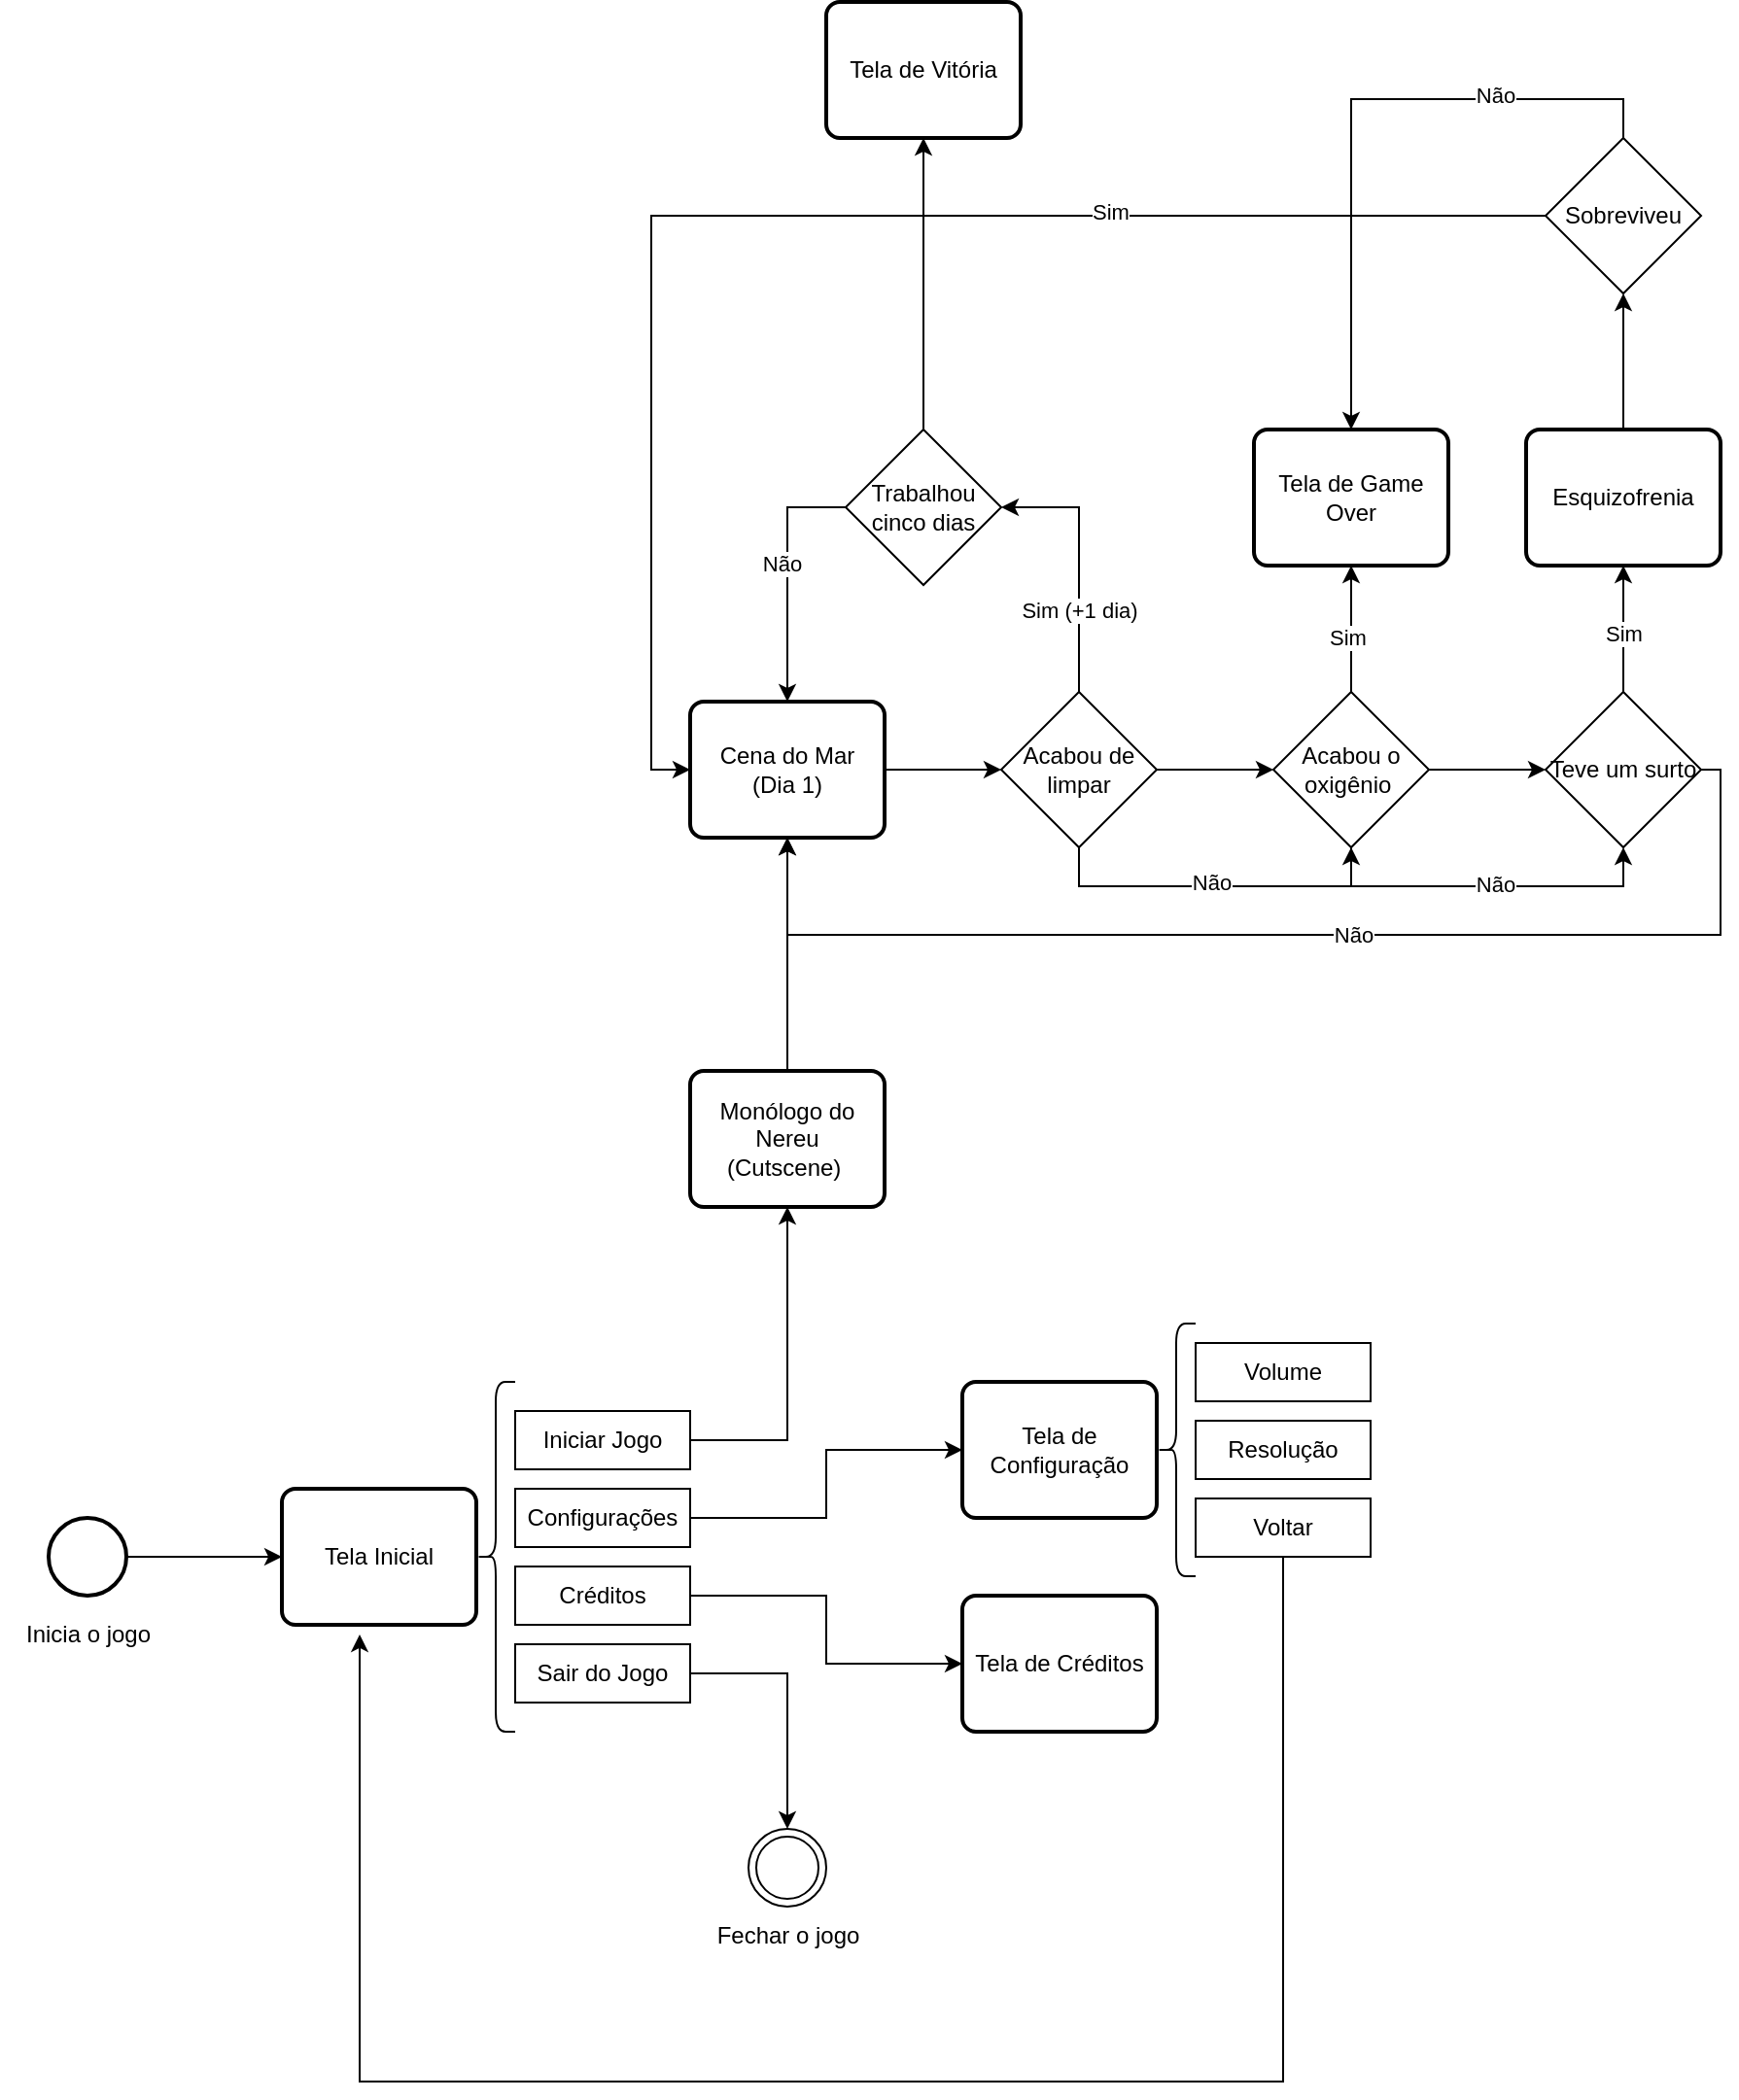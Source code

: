 <mxfile version="25.0.1">
  <diagram name="Página-1" id="IjMnZxL8B8QVJtnIk2cc">
    <mxGraphModel dx="1434" dy="1838" grid="1" gridSize="10" guides="1" tooltips="1" connect="1" arrows="1" fold="1" page="1" pageScale="1" pageWidth="850" pageHeight="1100" math="0" shadow="0">
      <root>
        <mxCell id="0" />
        <mxCell id="1" parent="0" />
        <mxCell id="GDQk6cbXGNQnja2tIkY7-1" value="" style="ellipse;shape=doubleEllipse;whiteSpace=wrap;html=1;aspect=fixed;" parent="1" vertex="1">
          <mxGeometry x="440" y="820" width="40" height="40" as="geometry" />
        </mxCell>
        <mxCell id="GDQk6cbXGNQnja2tIkY7-2" style="edgeStyle=orthogonalEdgeStyle;rounded=0;orthogonalLoop=1;jettySize=auto;html=1;exitX=1;exitY=0.5;exitDx=0;exitDy=0;exitPerimeter=0;" parent="1" source="GDQk6cbXGNQnja2tIkY7-3" target="GDQk6cbXGNQnja2tIkY7-4" edge="1">
          <mxGeometry relative="1" as="geometry" />
        </mxCell>
        <mxCell id="GDQk6cbXGNQnja2tIkY7-3" value="" style="strokeWidth=2;html=1;shape=mxgraph.flowchart.start_2;whiteSpace=wrap;" parent="1" vertex="1">
          <mxGeometry x="80" y="660" width="40" height="40" as="geometry" />
        </mxCell>
        <mxCell id="GDQk6cbXGNQnja2tIkY7-4" value="Tela Inicial" style="rounded=1;whiteSpace=wrap;html=1;absoluteArcSize=1;arcSize=14;strokeWidth=2;" parent="1" vertex="1">
          <mxGeometry x="200" y="645" width="100" height="70" as="geometry" />
        </mxCell>
        <mxCell id="GDQk6cbXGNQnja2tIkY7-5" value="" style="shape=curlyBracket;whiteSpace=wrap;html=1;rounded=1;labelPosition=left;verticalLabelPosition=middle;align=right;verticalAlign=middle;" parent="1" vertex="1">
          <mxGeometry x="300" y="590" width="20" height="180" as="geometry" />
        </mxCell>
        <mxCell id="GDQk6cbXGNQnja2tIkY7-115" style="edgeStyle=orthogonalEdgeStyle;rounded=0;orthogonalLoop=1;jettySize=auto;html=1;entryX=0.5;entryY=1;entryDx=0;entryDy=0;" parent="1" source="GDQk6cbXGNQnja2tIkY7-10" target="d5QuUHYOeDsDcViRzSjH-3" edge="1">
          <mxGeometry relative="1" as="geometry">
            <mxPoint x="460" y="620" as="targetPoint" />
            <Array as="points">
              <mxPoint x="460" y="620" />
              <mxPoint x="460" y="500" />
            </Array>
          </mxGeometry>
        </mxCell>
        <mxCell id="GDQk6cbXGNQnja2tIkY7-10" value="Iniciar Jogo" style="rounded=0;whiteSpace=wrap;html=1;" parent="1" vertex="1">
          <mxGeometry x="320" y="605" width="90" height="30" as="geometry" />
        </mxCell>
        <mxCell id="GDQk6cbXGNQnja2tIkY7-116" style="edgeStyle=orthogonalEdgeStyle;rounded=0;orthogonalLoop=1;jettySize=auto;html=1;entryX=0;entryY=0.5;entryDx=0;entryDy=0;" parent="1" source="GDQk6cbXGNQnja2tIkY7-15" target="GDQk6cbXGNQnja2tIkY7-105" edge="1">
          <mxGeometry relative="1" as="geometry">
            <mxPoint x="460" y="660" as="targetPoint" />
          </mxGeometry>
        </mxCell>
        <mxCell id="GDQk6cbXGNQnja2tIkY7-15" value="Configurações" style="rounded=0;whiteSpace=wrap;html=1;" parent="1" vertex="1">
          <mxGeometry x="320" y="645" width="90" height="30" as="geometry" />
        </mxCell>
        <mxCell id="GDQk6cbXGNQnja2tIkY7-20" value="Sair do Jogo" style="rounded=0;whiteSpace=wrap;html=1;" parent="1" vertex="1">
          <mxGeometry x="320" y="725" width="90" height="30" as="geometry" />
        </mxCell>
        <mxCell id="GDQk6cbXGNQnja2tIkY7-30" value="Inicia o jogo" style="text;html=1;align=center;verticalAlign=middle;resizable=0;points=[];autosize=1;strokeColor=none;fillColor=none;" parent="1" vertex="1">
          <mxGeometry x="55" y="705" width="90" height="30" as="geometry" />
        </mxCell>
        <mxCell id="GDQk6cbXGNQnja2tIkY7-38" value="" style="shape=curlyBracket;whiteSpace=wrap;html=1;rounded=1;labelPosition=left;verticalLabelPosition=middle;align=right;verticalAlign=middle;" parent="1" vertex="1">
          <mxGeometry x="650" y="560" width="20" height="130" as="geometry" />
        </mxCell>
        <mxCell id="GDQk6cbXGNQnja2tIkY7-39" value="Volume" style="rounded=0;whiteSpace=wrap;html=1;" parent="1" vertex="1">
          <mxGeometry x="670" y="570" width="90" height="30" as="geometry" />
        </mxCell>
        <mxCell id="GDQk6cbXGNQnja2tIkY7-40" value="Resolução" style="rounded=0;whiteSpace=wrap;html=1;" parent="1" vertex="1">
          <mxGeometry x="670" y="610" width="90" height="30" as="geometry" />
        </mxCell>
        <mxCell id="GDQk6cbXGNQnja2tIkY7-43" value="Voltar" style="rounded=0;whiteSpace=wrap;html=1;" parent="1" vertex="1">
          <mxGeometry x="670" y="650" width="90" height="30" as="geometry" />
        </mxCell>
        <mxCell id="d5QuUHYOeDsDcViRzSjH-8" style="edgeStyle=orthogonalEdgeStyle;rounded=0;orthogonalLoop=1;jettySize=auto;html=1;entryX=0;entryY=0.5;entryDx=0;entryDy=0;" parent="1" source="GDQk6cbXGNQnja2tIkY7-95" target="GDQk6cbXGNQnja2tIkY7-99" edge="1">
          <mxGeometry relative="1" as="geometry" />
        </mxCell>
        <mxCell id="GDQk6cbXGNQnja2tIkY7-95" value="Créditos" style="rounded=0;whiteSpace=wrap;html=1;" parent="1" vertex="1">
          <mxGeometry x="320" y="685" width="90" height="30" as="geometry" />
        </mxCell>
        <mxCell id="d5QuUHYOeDsDcViRzSjH-7" style="edgeStyle=orthogonalEdgeStyle;rounded=0;orthogonalLoop=1;jettySize=auto;html=1;entryX=0.5;entryY=0;entryDx=0;entryDy=0;" parent="1" source="GDQk6cbXGNQnja2tIkY7-96" target="GDQk6cbXGNQnja2tIkY7-1" edge="1">
          <mxGeometry relative="1" as="geometry" />
        </mxCell>
        <mxCell id="GDQk6cbXGNQnja2tIkY7-96" value="Sair do Jogo" style="rounded=0;whiteSpace=wrap;html=1;" parent="1" vertex="1">
          <mxGeometry x="320" y="725" width="90" height="30" as="geometry" />
        </mxCell>
        <mxCell id="GDQk6cbXGNQnja2tIkY7-99" value="Tela de Créditos" style="rounded=1;whiteSpace=wrap;html=1;absoluteArcSize=1;arcSize=14;strokeWidth=2;" parent="1" vertex="1">
          <mxGeometry x="550" y="700" width="100" height="70" as="geometry" />
        </mxCell>
        <mxCell id="GDQk6cbXGNQnja2tIkY7-105" value="&lt;div&gt;Tela de &lt;br&gt;&lt;/div&gt;&lt;div&gt;Configuração&lt;br&gt;&lt;/div&gt;" style="rounded=1;whiteSpace=wrap;html=1;absoluteArcSize=1;arcSize=14;strokeWidth=2;" parent="1" vertex="1">
          <mxGeometry x="550" y="590" width="100" height="70" as="geometry" />
        </mxCell>
        <mxCell id="d5QuUHYOeDsDcViRzSjH-11" style="edgeStyle=orthogonalEdgeStyle;rounded=0;orthogonalLoop=1;jettySize=auto;html=1;entryX=0.5;entryY=1;entryDx=0;entryDy=0;" parent="1" source="d5QuUHYOeDsDcViRzSjH-3" target="d5QuUHYOeDsDcViRzSjH-10" edge="1">
          <mxGeometry relative="1" as="geometry" />
        </mxCell>
        <mxCell id="d5QuUHYOeDsDcViRzSjH-3" value="Monólogo do Nereu&lt;div&gt;(Cutscene)&amp;nbsp;&lt;/div&gt;" style="rounded=1;whiteSpace=wrap;html=1;absoluteArcSize=1;arcSize=14;strokeWidth=2;" parent="1" vertex="1">
          <mxGeometry x="410" y="430" width="100" height="70" as="geometry" />
        </mxCell>
        <mxCell id="d5QuUHYOeDsDcViRzSjH-6" value="Fechar o jogo" style="text;html=1;align=center;verticalAlign=middle;resizable=0;points=[];autosize=1;strokeColor=none;fillColor=none;" parent="1" vertex="1">
          <mxGeometry x="410" y="860" width="100" height="30" as="geometry" />
        </mxCell>
        <mxCell id="d5QuUHYOeDsDcViRzSjH-19" style="edgeStyle=orthogonalEdgeStyle;rounded=0;orthogonalLoop=1;jettySize=auto;html=1;entryX=0;entryY=0.5;entryDx=0;entryDy=0;" parent="1" source="d5QuUHYOeDsDcViRzSjH-10" target="d5QuUHYOeDsDcViRzSjH-18" edge="1">
          <mxGeometry relative="1" as="geometry" />
        </mxCell>
        <mxCell id="d5QuUHYOeDsDcViRzSjH-10" value="Cena do Mar&lt;div&gt;(Dia 1)&lt;/div&gt;" style="rounded=1;whiteSpace=wrap;html=1;absoluteArcSize=1;arcSize=14;strokeWidth=2;" parent="1" vertex="1">
          <mxGeometry x="410" y="240" width="100" height="70" as="geometry" />
        </mxCell>
        <mxCell id="d5QuUHYOeDsDcViRzSjH-21" style="edgeStyle=orthogonalEdgeStyle;rounded=0;orthogonalLoop=1;jettySize=auto;html=1;entryX=0;entryY=0.5;entryDx=0;entryDy=0;" parent="1" source="d5QuUHYOeDsDcViRzSjH-18" target="d5QuUHYOeDsDcViRzSjH-20" edge="1">
          <mxGeometry relative="1" as="geometry" />
        </mxCell>
        <mxCell id="d5QuUHYOeDsDcViRzSjH-24" style="edgeStyle=orthogonalEdgeStyle;rounded=0;orthogonalLoop=1;jettySize=auto;html=1;entryX=0.5;entryY=1;entryDx=0;entryDy=0;" parent="1" source="d5QuUHYOeDsDcViRzSjH-18" target="d5QuUHYOeDsDcViRzSjH-20" edge="1">
          <mxGeometry relative="1" as="geometry">
            <Array as="points">
              <mxPoint x="610" y="335" />
              <mxPoint x="750" y="335" />
            </Array>
          </mxGeometry>
        </mxCell>
        <mxCell id="d5QuUHYOeDsDcViRzSjH-25" value="Não" style="edgeLabel;html=1;align=center;verticalAlign=middle;resizable=0;points=[];" parent="d5QuUHYOeDsDcViRzSjH-24" vertex="1" connectable="0">
          <mxGeometry x="-0.022" y="2" relative="1" as="geometry">
            <mxPoint as="offset" />
          </mxGeometry>
        </mxCell>
        <mxCell id="d5QuUHYOeDsDcViRzSjH-33" style="edgeStyle=orthogonalEdgeStyle;rounded=0;orthogonalLoop=1;jettySize=auto;html=1;entryX=1;entryY=0.5;entryDx=0;entryDy=0;" parent="1" source="d5QuUHYOeDsDcViRzSjH-18" target="d5QuUHYOeDsDcViRzSjH-32" edge="1">
          <mxGeometry relative="1" as="geometry" />
        </mxCell>
        <mxCell id="d5QuUHYOeDsDcViRzSjH-36" value="Sim (+1 dia)" style="edgeLabel;html=1;align=center;verticalAlign=middle;resizable=0;points=[];" parent="d5QuUHYOeDsDcViRzSjH-33" vertex="1" connectable="0">
          <mxGeometry x="-0.378" relative="1" as="geometry">
            <mxPoint as="offset" />
          </mxGeometry>
        </mxCell>
        <mxCell id="d5QuUHYOeDsDcViRzSjH-18" value="Acabou de limpar" style="rhombus;whiteSpace=wrap;html=1;" parent="1" vertex="1">
          <mxGeometry x="570" y="235" width="80" height="80" as="geometry" />
        </mxCell>
        <mxCell id="d5QuUHYOeDsDcViRzSjH-23" style="edgeStyle=orthogonalEdgeStyle;rounded=0;orthogonalLoop=1;jettySize=auto;html=1;entryX=0;entryY=0.5;entryDx=0;entryDy=0;" parent="1" source="d5QuUHYOeDsDcViRzSjH-20" target="d5QuUHYOeDsDcViRzSjH-22" edge="1">
          <mxGeometry relative="1" as="geometry" />
        </mxCell>
        <mxCell id="d5QuUHYOeDsDcViRzSjH-26" style="edgeStyle=orthogonalEdgeStyle;rounded=0;orthogonalLoop=1;jettySize=auto;html=1;entryX=0.5;entryY=1;entryDx=0;entryDy=0;" parent="1" source="d5QuUHYOeDsDcViRzSjH-20" target="d5QuUHYOeDsDcViRzSjH-22" edge="1">
          <mxGeometry relative="1" as="geometry">
            <Array as="points">
              <mxPoint x="750" y="335" />
              <mxPoint x="890" y="335" />
            </Array>
          </mxGeometry>
        </mxCell>
        <mxCell id="d5QuUHYOeDsDcViRzSjH-27" value="Não" style="edgeLabel;html=1;align=center;verticalAlign=middle;resizable=0;points=[];" parent="d5QuUHYOeDsDcViRzSjH-26" vertex="1" connectable="0">
          <mxGeometry x="0.044" y="1" relative="1" as="geometry">
            <mxPoint as="offset" />
          </mxGeometry>
        </mxCell>
        <mxCell id="d5QuUHYOeDsDcViRzSjH-41" style="edgeStyle=orthogonalEdgeStyle;rounded=0;orthogonalLoop=1;jettySize=auto;html=1;entryX=0.5;entryY=1;entryDx=0;entryDy=0;" parent="1" source="d5QuUHYOeDsDcViRzSjH-20" target="d5QuUHYOeDsDcViRzSjH-40" edge="1">
          <mxGeometry relative="1" as="geometry" />
        </mxCell>
        <mxCell id="d5QuUHYOeDsDcViRzSjH-42" value="Sim" style="edgeLabel;html=1;align=center;verticalAlign=middle;resizable=0;points=[];" parent="d5QuUHYOeDsDcViRzSjH-41" vertex="1" connectable="0">
          <mxGeometry x="-0.139" y="2" relative="1" as="geometry">
            <mxPoint as="offset" />
          </mxGeometry>
        </mxCell>
        <mxCell id="d5QuUHYOeDsDcViRzSjH-20" value="Acabou o oxigênio&amp;nbsp;" style="rhombus;whiteSpace=wrap;html=1;" parent="1" vertex="1">
          <mxGeometry x="710" y="235" width="80" height="80" as="geometry" />
        </mxCell>
        <mxCell id="d5QuUHYOeDsDcViRzSjH-28" style="edgeStyle=orthogonalEdgeStyle;rounded=0;orthogonalLoop=1;jettySize=auto;html=1;entryX=0.5;entryY=1;entryDx=0;entryDy=0;" parent="1" source="d5QuUHYOeDsDcViRzSjH-22" target="d5QuUHYOeDsDcViRzSjH-10" edge="1">
          <mxGeometry relative="1" as="geometry">
            <Array as="points">
              <mxPoint x="940" y="275" />
              <mxPoint x="940" y="360" />
              <mxPoint x="460" y="360" />
            </Array>
          </mxGeometry>
        </mxCell>
        <mxCell id="d5QuUHYOeDsDcViRzSjH-29" value="Não" style="edgeLabel;html=1;align=center;verticalAlign=middle;resizable=0;points=[];" parent="d5QuUHYOeDsDcViRzSjH-28" vertex="1" connectable="0">
          <mxGeometry x="-0.091" relative="1" as="geometry">
            <mxPoint as="offset" />
          </mxGeometry>
        </mxCell>
        <mxCell id="d5QuUHYOeDsDcViRzSjH-44" style="edgeStyle=orthogonalEdgeStyle;rounded=0;orthogonalLoop=1;jettySize=auto;html=1;entryX=0.5;entryY=1;entryDx=0;entryDy=0;" parent="1" source="d5QuUHYOeDsDcViRzSjH-22" target="d5QuUHYOeDsDcViRzSjH-43" edge="1">
          <mxGeometry relative="1" as="geometry" />
        </mxCell>
        <mxCell id="d5QuUHYOeDsDcViRzSjH-45" value="Sim" style="edgeLabel;html=1;align=center;verticalAlign=middle;resizable=0;points=[];" parent="d5QuUHYOeDsDcViRzSjH-44" vertex="1" connectable="0">
          <mxGeometry x="-0.077" relative="1" as="geometry">
            <mxPoint as="offset" />
          </mxGeometry>
        </mxCell>
        <mxCell id="d5QuUHYOeDsDcViRzSjH-22" value="Teve um surto" style="rhombus;whiteSpace=wrap;html=1;" parent="1" vertex="1">
          <mxGeometry x="850" y="235" width="80" height="80" as="geometry" />
        </mxCell>
        <mxCell id="d5QuUHYOeDsDcViRzSjH-37" style="edgeStyle=orthogonalEdgeStyle;rounded=0;orthogonalLoop=1;jettySize=auto;html=1;entryX=0.5;entryY=0;entryDx=0;entryDy=0;exitX=0;exitY=0.5;exitDx=0;exitDy=0;" parent="1" source="d5QuUHYOeDsDcViRzSjH-32" target="d5QuUHYOeDsDcViRzSjH-10" edge="1">
          <mxGeometry relative="1" as="geometry">
            <mxPoint x="460" y="230" as="targetPoint" />
          </mxGeometry>
        </mxCell>
        <mxCell id="d5QuUHYOeDsDcViRzSjH-39" value="Não" style="edgeLabel;html=1;align=center;verticalAlign=middle;resizable=0;points=[];" parent="d5QuUHYOeDsDcViRzSjH-37" vertex="1" connectable="0">
          <mxGeometry x="-0.092" y="-3" relative="1" as="geometry">
            <mxPoint as="offset" />
          </mxGeometry>
        </mxCell>
        <mxCell id="lQPcYXBrTCgSNpgW8ZUQ-2" style="edgeStyle=orthogonalEdgeStyle;rounded=0;orthogonalLoop=1;jettySize=auto;html=1;entryX=0.5;entryY=1;entryDx=0;entryDy=0;" edge="1" parent="1" source="d5QuUHYOeDsDcViRzSjH-32" target="lQPcYXBrTCgSNpgW8ZUQ-1">
          <mxGeometry relative="1" as="geometry" />
        </mxCell>
        <mxCell id="d5QuUHYOeDsDcViRzSjH-32" value="Trabalhou cinco dias" style="rhombus;whiteSpace=wrap;html=1;" parent="1" vertex="1">
          <mxGeometry x="490" y="100" width="80" height="80" as="geometry" />
        </mxCell>
        <mxCell id="d5QuUHYOeDsDcViRzSjH-40" value="Tela de Game Over" style="rounded=1;whiteSpace=wrap;html=1;absoluteArcSize=1;arcSize=14;strokeWidth=2;" parent="1" vertex="1">
          <mxGeometry x="700" y="100" width="100" height="70" as="geometry" />
        </mxCell>
        <mxCell id="d5QuUHYOeDsDcViRzSjH-47" style="edgeStyle=orthogonalEdgeStyle;rounded=0;orthogonalLoop=1;jettySize=auto;html=1;entryX=0.5;entryY=1;entryDx=0;entryDy=0;" parent="1" source="d5QuUHYOeDsDcViRzSjH-43" target="d5QuUHYOeDsDcViRzSjH-46" edge="1">
          <mxGeometry relative="1" as="geometry" />
        </mxCell>
        <mxCell id="d5QuUHYOeDsDcViRzSjH-43" value="Esquizofrenia" style="rounded=1;whiteSpace=wrap;html=1;absoluteArcSize=1;arcSize=14;strokeWidth=2;" parent="1" vertex="1">
          <mxGeometry x="840" y="100" width="100" height="70" as="geometry" />
        </mxCell>
        <mxCell id="d5QuUHYOeDsDcViRzSjH-48" style="edgeStyle=orthogonalEdgeStyle;rounded=0;orthogonalLoop=1;jettySize=auto;html=1;entryX=0;entryY=0.5;entryDx=0;entryDy=0;" parent="1" source="d5QuUHYOeDsDcViRzSjH-46" target="d5QuUHYOeDsDcViRzSjH-10" edge="1">
          <mxGeometry relative="1" as="geometry" />
        </mxCell>
        <mxCell id="d5QuUHYOeDsDcViRzSjH-50" value="Sim" style="edgeLabel;html=1;align=center;verticalAlign=middle;resizable=0;points=[];" parent="d5QuUHYOeDsDcViRzSjH-48" vertex="1" connectable="0">
          <mxGeometry x="-0.414" y="-2" relative="1" as="geometry">
            <mxPoint as="offset" />
          </mxGeometry>
        </mxCell>
        <mxCell id="d5QuUHYOeDsDcViRzSjH-51" style="edgeStyle=orthogonalEdgeStyle;rounded=0;orthogonalLoop=1;jettySize=auto;html=1;entryX=0.5;entryY=0;entryDx=0;entryDy=0;" parent="1" source="d5QuUHYOeDsDcViRzSjH-46" target="d5QuUHYOeDsDcViRzSjH-40" edge="1">
          <mxGeometry relative="1" as="geometry">
            <Array as="points">
              <mxPoint x="890" y="-70" />
              <mxPoint x="750" y="-70" />
            </Array>
          </mxGeometry>
        </mxCell>
        <mxCell id="d5QuUHYOeDsDcViRzSjH-52" value="Não" style="edgeLabel;html=1;align=center;verticalAlign=middle;resizable=0;points=[];" parent="d5QuUHYOeDsDcViRzSjH-51" vertex="1" connectable="0">
          <mxGeometry x="-0.479" y="-2" relative="1" as="geometry">
            <mxPoint as="offset" />
          </mxGeometry>
        </mxCell>
        <mxCell id="d5QuUHYOeDsDcViRzSjH-46" value="Sobreviveu" style="rhombus;whiteSpace=wrap;html=1;" parent="1" vertex="1">
          <mxGeometry x="850" y="-50" width="80" height="80" as="geometry" />
        </mxCell>
        <mxCell id="d5QuUHYOeDsDcViRzSjH-53" style="edgeStyle=orthogonalEdgeStyle;rounded=0;orthogonalLoop=1;jettySize=auto;html=1;entryX=0.4;entryY=1.071;entryDx=0;entryDy=0;entryPerimeter=0;" parent="1" source="GDQk6cbXGNQnja2tIkY7-43" target="GDQk6cbXGNQnja2tIkY7-4" edge="1">
          <mxGeometry relative="1" as="geometry">
            <Array as="points">
              <mxPoint x="715" y="950" />
              <mxPoint x="240" y="950" />
            </Array>
          </mxGeometry>
        </mxCell>
        <mxCell id="lQPcYXBrTCgSNpgW8ZUQ-1" value="Tela de Vitória" style="rounded=1;whiteSpace=wrap;html=1;absoluteArcSize=1;arcSize=14;strokeWidth=2;" vertex="1" parent="1">
          <mxGeometry x="480" y="-120" width="100" height="70" as="geometry" />
        </mxCell>
      </root>
    </mxGraphModel>
  </diagram>
</mxfile>
